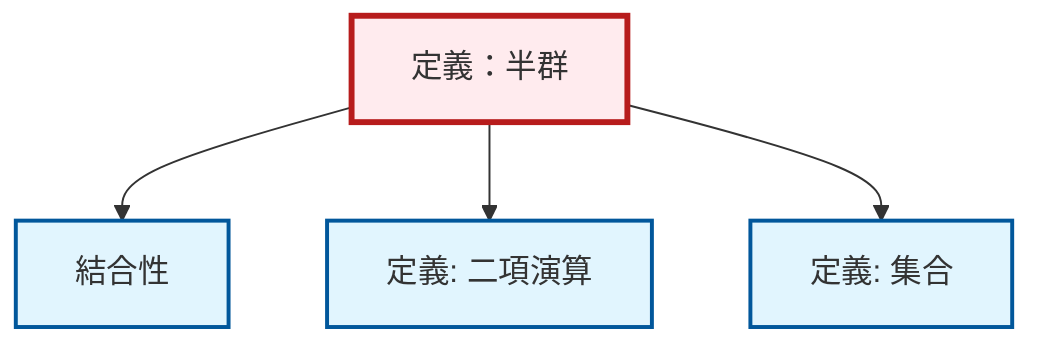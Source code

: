 graph TD
    classDef definition fill:#e1f5fe,stroke:#01579b,stroke-width:2px
    classDef theorem fill:#f3e5f5,stroke:#4a148c,stroke-width:2px
    classDef axiom fill:#fff3e0,stroke:#e65100,stroke-width:2px
    classDef example fill:#e8f5e9,stroke:#1b5e20,stroke-width:2px
    classDef current fill:#ffebee,stroke:#b71c1c,stroke-width:3px
    def-associativity["結合性"]:::definition
    def-set["定義: 集合"]:::definition
    def-semigroup["定義：半群"]:::definition
    def-binary-operation["定義: 二項演算"]:::definition
    def-semigroup --> def-associativity
    def-semigroup --> def-binary-operation
    def-semigroup --> def-set
    class def-semigroup current